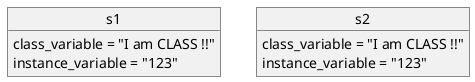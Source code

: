 @startuml

object s1
s1 : class_variable = "I am CLASS !!"
s1 : instance_variable = "123"

object s2
s2 : class_variable = "I am CLASS !!"
s2 : instance_variable = "123"
@enduml
